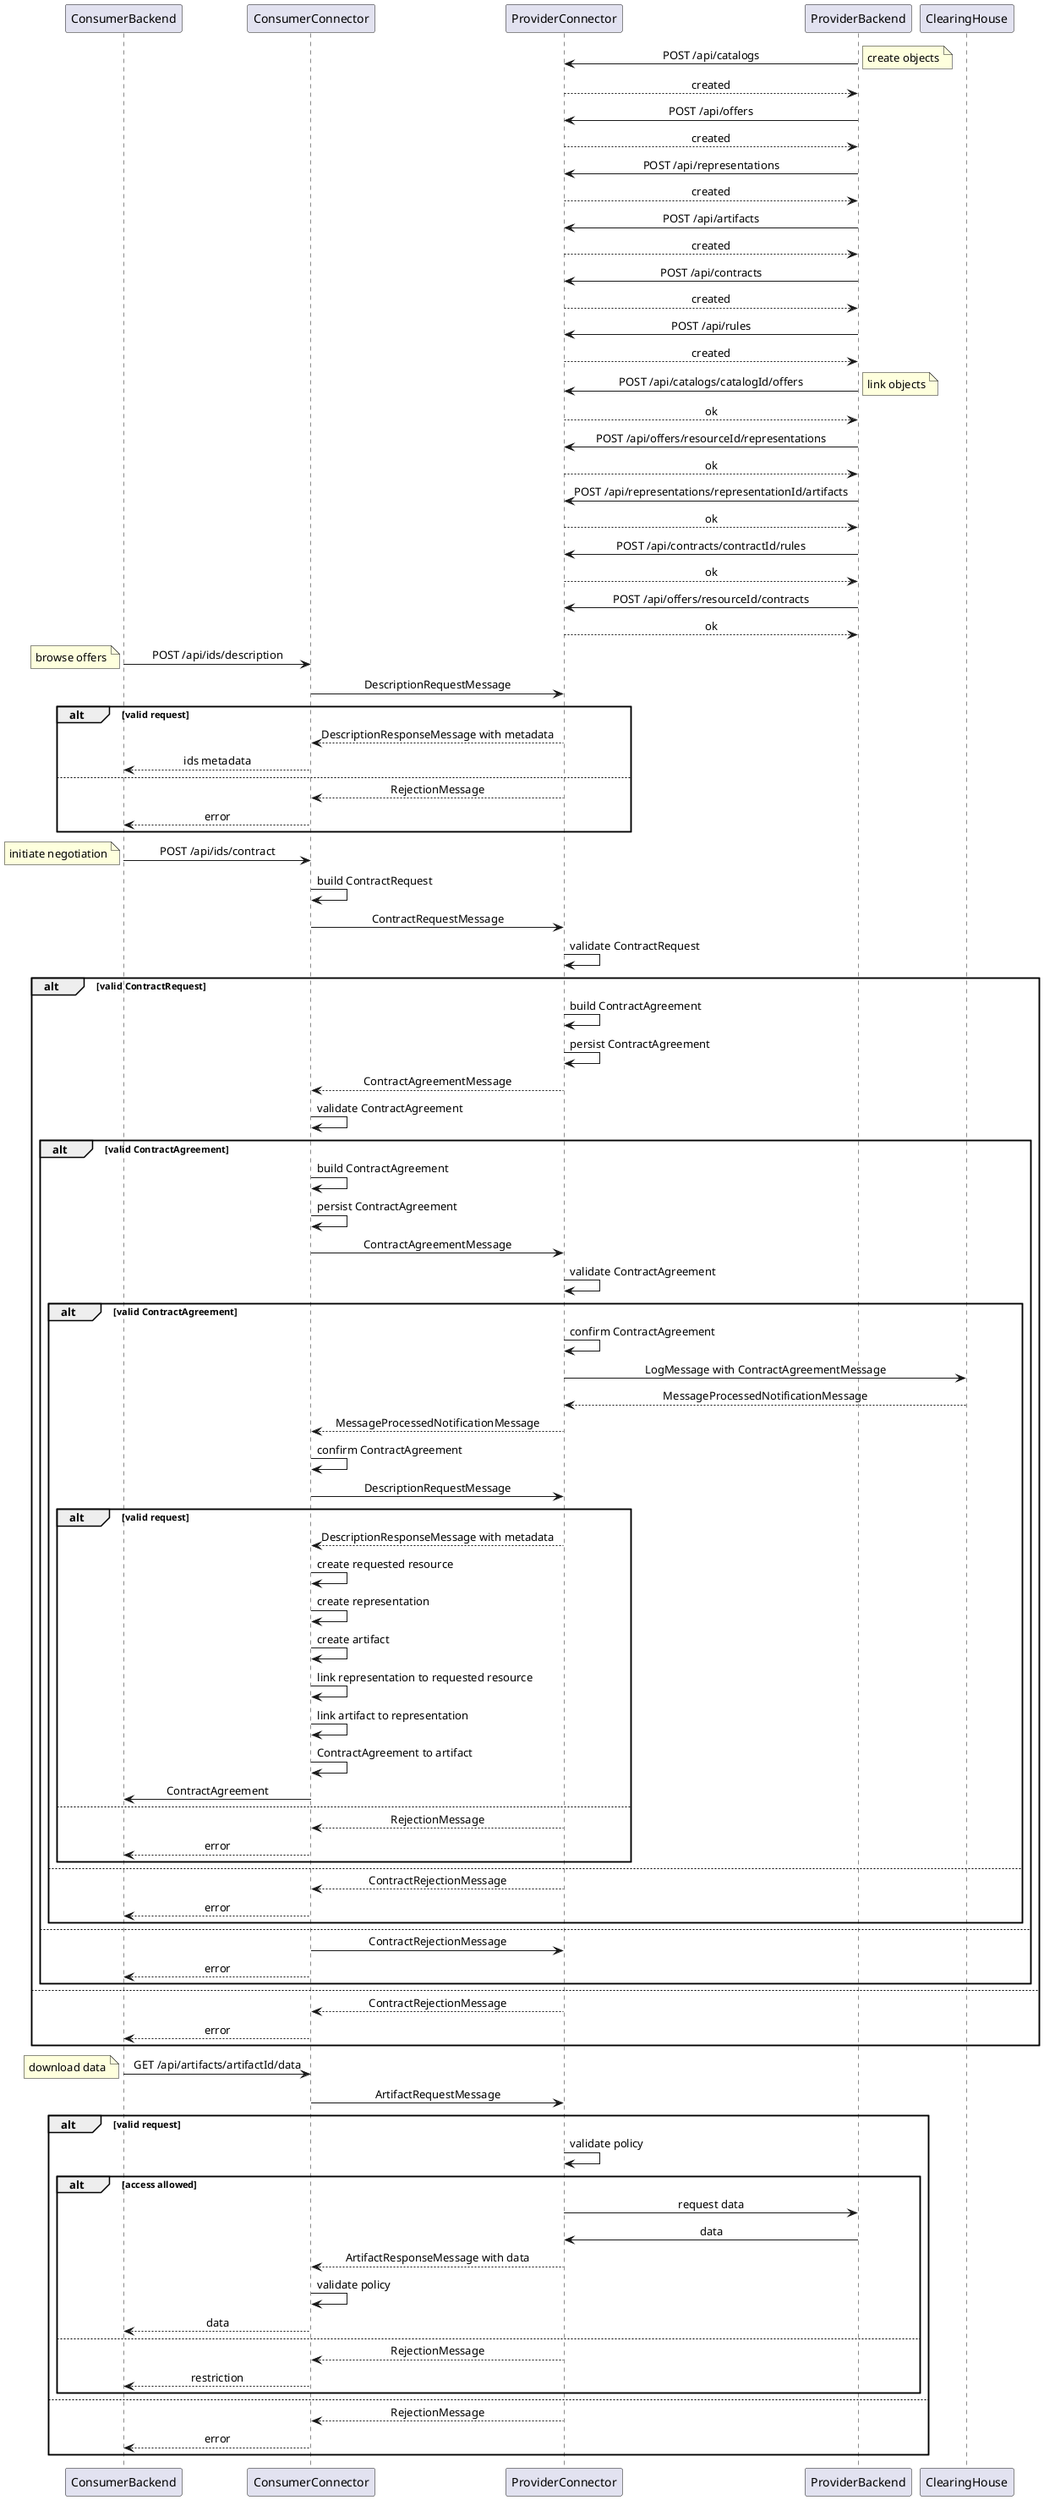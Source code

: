 @startuml
skinparam sequenceMessageAlign center

participant ConsumerBackend
participant ConsumerConnector
participant ProviderConnector
participant ProviderBackend
participant ClearingHouse

ProviderBackend -> ProviderConnector: POST /api/catalogs
note right: create objects
ProviderConnector --> ProviderBackend: created
ProviderBackend -> ProviderConnector: POST /api/offers
ProviderConnector --> ProviderBackend: created
ProviderBackend -> ProviderConnector: POST /api/representations
ProviderConnector --> ProviderBackend: created
ProviderBackend -> ProviderConnector: POST /api/artifacts
ProviderConnector --> ProviderBackend: created
ProviderBackend -> ProviderConnector: POST /api/contracts
ProviderConnector --> ProviderBackend: created
ProviderBackend -> ProviderConnector: POST /api/rules
ProviderConnector --> ProviderBackend: created

ProviderBackend -> ProviderConnector: POST /api/catalogs/catalogId/offers
note right: link objects
ProviderConnector --> ProviderBackend: ok
ProviderBackend -> ProviderConnector: POST /api/offers/resourceId/representations
ProviderConnector --> ProviderBackend: ok
ProviderBackend -> ProviderConnector: POST /api/representations/representationId/artifacts
ProviderConnector --> ProviderBackend: ok
ProviderBackend -> ProviderConnector: POST /api/contracts/contractId/rules
ProviderConnector --> ProviderBackend: ok
ProviderBackend -> ProviderConnector: POST /api/offers/resourceId/contracts
ProviderConnector --> ProviderBackend: ok

ConsumerBackend -> ConsumerConnector: POST /api/ids/description
note left: browse offers
ConsumerConnector -> ProviderConnector: DescriptionRequestMessage
alt valid request
    ProviderConnector --> ConsumerConnector: DescriptionResponseMessage with metadata
    ConsumerConnector --> ConsumerBackend: ids metadata
else
    ProviderConnector --> ConsumerConnector: RejectionMessage
    ConsumerConnector --> ConsumerBackend: error
end

ConsumerBackend -> ConsumerConnector: POST /api/ids/contract
note left: initiate negotiation
ConsumerConnector -> ConsumerConnector: build ContractRequest
ConsumerConnector -> ProviderConnector: ContractRequestMessage
ProviderConnector -> ProviderConnector: validate ContractRequest
alt valid ContractRequest
    ProviderConnector -> ProviderConnector: build ContractAgreement
    ProviderConnector -> ProviderConnector: persist ContractAgreement
    ProviderConnector --> ConsumerConnector: ContractAgreementMessage

    ConsumerConnector -> ConsumerConnector: validate ContractAgreement
    alt valid ContractAgreement
        ConsumerConnector -> ConsumerConnector: build ContractAgreement
        ConsumerConnector -> ConsumerConnector: persist ContractAgreement
        ConsumerConnector -> ProviderConnector: ContractAgreementMessage

        ProviderConnector -> ProviderConnector: validate ContractAgreement
        alt valid ContractAgreement
            ProviderConnector -> ProviderConnector: confirm ContractAgreement
            ProviderConnector -> ClearingHouse: LogMessage with ContractAgreementMessage
            ClearingHouse --> ProviderConnector: MessageProcessedNotificationMessage
            ProviderConnector --> ConsumerConnector: MessageProcessedNotificationMessage
            ConsumerConnector -> ConsumerConnector: confirm ContractAgreement

            ConsumerConnector -> ProviderConnector: DescriptionRequestMessage
            alt valid request
                ProviderConnector --> ConsumerConnector: DescriptionResponseMessage with metadata

                ConsumerConnector -> ConsumerConnector: create requested resource
                ConsumerConnector -> ConsumerConnector: create representation
                ConsumerConnector -> ConsumerConnector: create artifact
                ConsumerConnector -> ConsumerConnector: link representation to requested resource
                ConsumerConnector -> ConsumerConnector: link artifact to representation

                ConsumerConnector -> ConsumerConnector: ContractAgreement to artifact
                ConsumerConnector -> ConsumerBackend: ContractAgreement
            else
                ProviderConnector --> ConsumerConnector: RejectionMessage
                ConsumerConnector --> ConsumerBackend: error
            end
        else
            ProviderConnector --> ConsumerConnector: ContractRejectionMessage
            ConsumerConnector --> ConsumerBackend: error
        end
    else
        ConsumerConnector -> ProviderConnector: ContractRejectionMessage
    ConsumerConnector --> ConsumerBackend: error
    end
else
    ProviderConnector --> ConsumerConnector: ContractRejectionMessage
    ConsumerConnector --> ConsumerBackend: error
end

ConsumerBackend -> ConsumerConnector: GET /api/artifacts/artifactId/data
note left: download data
ConsumerConnector -> ProviderConnector: ArtifactRequestMessage
alt valid request
    ProviderConnector -> ProviderConnector: validate policy
    alt access allowed
        ProviderConnector -> ProviderBackend: request data
        ProviderBackend -> ProviderConnector: data
        ProviderConnector --> ConsumerConnector: ArtifactResponseMessage with data

        ConsumerConnector -> ConsumerConnector: validate policy
        ConsumerConnector --> ConsumerBackend: data
    else
        ProviderConnector --> ConsumerConnector: RejectionMessage
        ConsumerConnector --> ConsumerBackend: restriction
    end
else
    ProviderConnector --> ConsumerConnector: RejectionMessage
    ConsumerConnector --> ConsumerBackend: error
end

@enduml
